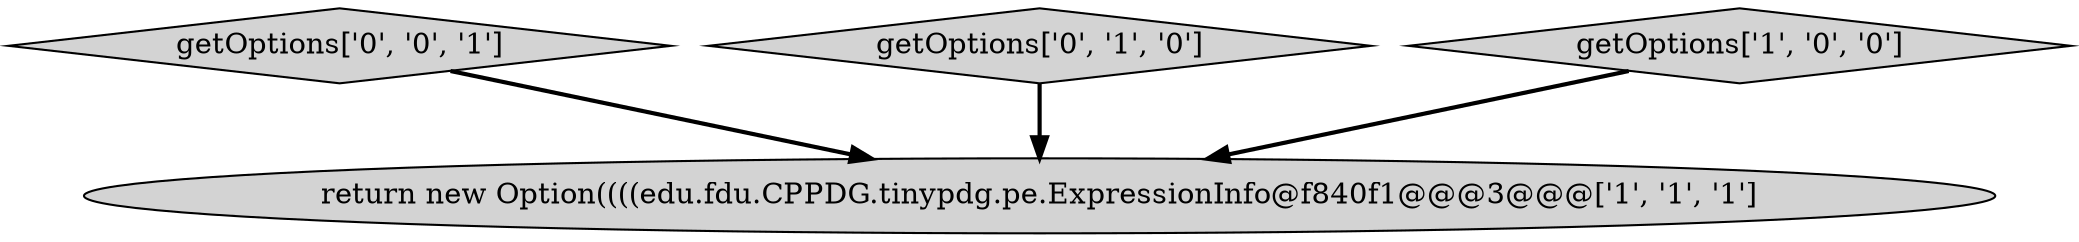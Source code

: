 digraph {
3 [style = filled, label = "getOptions['0', '0', '1']", fillcolor = lightgray, shape = diamond image = "AAA0AAABBB3BBB"];
2 [style = filled, label = "getOptions['0', '1', '0']", fillcolor = lightgray, shape = diamond image = "AAA0AAABBB2BBB"];
1 [style = filled, label = "getOptions['1', '0', '0']", fillcolor = lightgray, shape = diamond image = "AAA0AAABBB1BBB"];
0 [style = filled, label = "return new Option((((edu.fdu.CPPDG.tinypdg.pe.ExpressionInfo@f840f1@@@3@@@['1', '1', '1']", fillcolor = lightgray, shape = ellipse image = "AAA0AAABBB1BBB"];
2->0 [style = bold, label=""];
3->0 [style = bold, label=""];
1->0 [style = bold, label=""];
}

